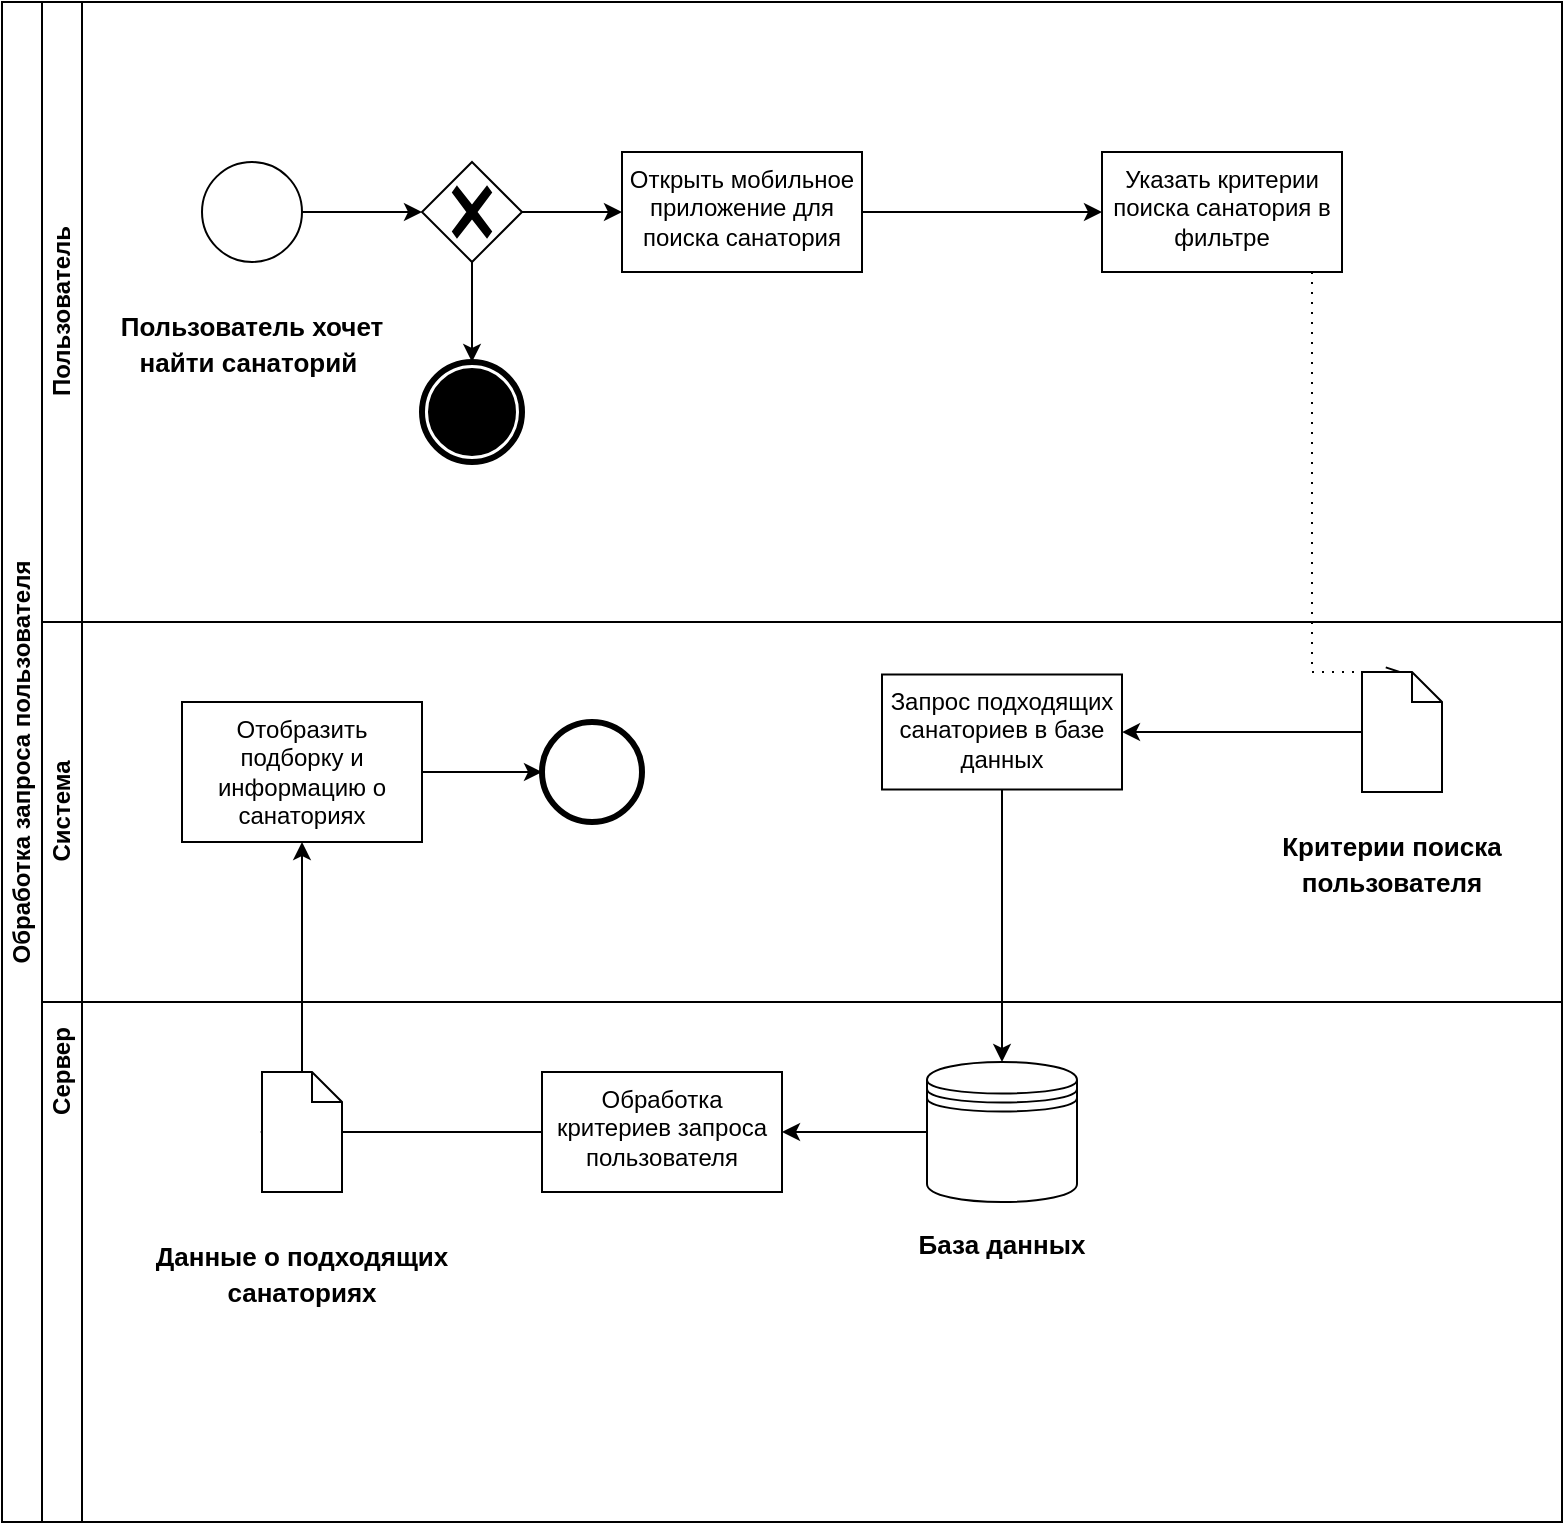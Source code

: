 <mxfile version="20.6.2" type="device"><diagram id="wBj4TRPZjSR9sobJdUFW" name="Страница 1"><mxGraphModel dx="1619" dy="918" grid="1" gridSize="10" guides="1" tooltips="1" connect="1" arrows="1" fold="1" page="1" pageScale="1" pageWidth="827" pageHeight="1169" math="0" shadow="0"><root><mxCell id="0"/><mxCell id="1" parent="0"/><mxCell id="tk3vYsbKjHBz4zrP7Rze-1" value="Обработка запроса пользователя" style="swimlane;html=1;childLayout=stackLayout;resizeParent=1;resizeParentMax=0;horizontal=0;startSize=20;horizontalStack=0;whiteSpace=wrap;" vertex="1" parent="1"><mxGeometry x="50" y="100" width="780" height="760" as="geometry"/></mxCell><mxCell id="tk3vYsbKjHBz4zrP7Rze-2" value="Пользователь" style="swimlane;html=1;startSize=20;horizontal=0;" vertex="1" parent="tk3vYsbKjHBz4zrP7Rze-1"><mxGeometry x="20" width="760" height="310" as="geometry"/></mxCell><mxCell id="tk3vYsbKjHBz4zrP7Rze-7" value="" style="edgeStyle=orthogonalEdgeStyle;rounded=0;orthogonalLoop=1;jettySize=auto;html=1;" edge="1" parent="tk3vYsbKjHBz4zrP7Rze-2" source="-ZjkQzNienULjwoCRRAi-1" target="tk3vYsbKjHBz4zrP7Rze-6"><mxGeometry relative="1" as="geometry"/></mxCell><mxCell id="-ZjkQzNienULjwoCRRAi-1" value="" style="points=[[0.145,0.145,0],[0.5,0,0],[0.855,0.145,0],[1,0.5,0],[0.855,0.855,0],[0.5,1,0],[0.145,0.855,0],[0,0.5,0]];shape=mxgraph.bpmn.event;html=1;verticalLabelPosition=bottom;labelBackgroundColor=#ffffff;verticalAlign=top;align=center;perimeter=ellipsePerimeter;outlineConnect=0;aspect=fixed;outline=standard;symbol=general;" parent="tk3vYsbKjHBz4zrP7Rze-2" vertex="1"><mxGeometry x="80" y="80" width="50" height="50" as="geometry"/></mxCell><mxCell id="tk3vYsbKjHBz4zrP7Rze-5" value="&lt;font style=&quot;font-size: 13px;&quot;&gt;Пользователь хочет найти санаторий&amp;nbsp;&lt;/font&gt;" style="text;strokeColor=none;fillColor=none;html=1;fontSize=15;fontStyle=1;verticalAlign=middle;align=center;whiteSpace=wrap;" vertex="1" parent="tk3vYsbKjHBz4zrP7Rze-2"><mxGeometry x="30" y="130" width="150" height="80" as="geometry"/></mxCell><mxCell id="tk3vYsbKjHBz4zrP7Rze-10" value="" style="edgeStyle=orthogonalEdgeStyle;rounded=0;orthogonalLoop=1;jettySize=auto;html=1;" edge="1" parent="tk3vYsbKjHBz4zrP7Rze-2" source="tk3vYsbKjHBz4zrP7Rze-6" target="tk3vYsbKjHBz4zrP7Rze-9"><mxGeometry relative="1" as="geometry"/></mxCell><mxCell id="tk3vYsbKjHBz4zrP7Rze-12" value="" style="edgeStyle=orthogonalEdgeStyle;rounded=0;orthogonalLoop=1;jettySize=auto;html=1;" edge="1" parent="tk3vYsbKjHBz4zrP7Rze-2" source="tk3vYsbKjHBz4zrP7Rze-6" target="tk3vYsbKjHBz4zrP7Rze-11"><mxGeometry relative="1" as="geometry"/></mxCell><mxCell id="tk3vYsbKjHBz4zrP7Rze-6" value="" style="points=[[0.25,0.25,0],[0.5,0,0],[0.75,0.25,0],[1,0.5,0],[0.75,0.75,0],[0.5,1,0],[0.25,0.75,0],[0,0.5,0]];shape=mxgraph.bpmn.gateway2;html=1;verticalLabelPosition=bottom;labelBackgroundColor=#ffffff;verticalAlign=top;align=center;perimeter=rhombusPerimeter;outlineConnect=0;outline=none;symbol=none;gwType=exclusive;" vertex="1" parent="tk3vYsbKjHBz4zrP7Rze-2"><mxGeometry x="190" y="80" width="50" height="50" as="geometry"/></mxCell><mxCell id="tk3vYsbKjHBz4zrP7Rze-9" value="" style="points=[[0.145,0.145,0],[0.5,0,0],[0.855,0.145,0],[1,0.5,0],[0.855,0.855,0],[0.5,1,0],[0.145,0.855,0],[0,0.5,0]];shape=mxgraph.bpmn.event;html=1;verticalLabelPosition=bottom;labelBackgroundColor=#ffffff;verticalAlign=top;align=center;perimeter=ellipsePerimeter;outlineConnect=0;aspect=fixed;outline=end;symbol=terminate;" vertex="1" parent="tk3vYsbKjHBz4zrP7Rze-2"><mxGeometry x="190" y="180" width="50" height="50" as="geometry"/></mxCell><mxCell id="tk3vYsbKjHBz4zrP7Rze-14" value="" style="edgeStyle=orthogonalEdgeStyle;rounded=0;orthogonalLoop=1;jettySize=auto;html=1;" edge="1" parent="tk3vYsbKjHBz4zrP7Rze-2" source="tk3vYsbKjHBz4zrP7Rze-11" target="tk3vYsbKjHBz4zrP7Rze-13"><mxGeometry relative="1" as="geometry"/></mxCell><mxCell id="tk3vYsbKjHBz4zrP7Rze-11" value="Открыть мобильное приложение для поиска санатория" style="whiteSpace=wrap;html=1;verticalAlign=top;labelBackgroundColor=#ffffff;" vertex="1" parent="tk3vYsbKjHBz4zrP7Rze-2"><mxGeometry x="290" y="75" width="120" height="60" as="geometry"/></mxCell><mxCell id="tk3vYsbKjHBz4zrP7Rze-13" value="Указать критерии поиска санатория в фильтре" style="whiteSpace=wrap;html=1;verticalAlign=top;labelBackgroundColor=#ffffff;" vertex="1" parent="tk3vYsbKjHBz4zrP7Rze-2"><mxGeometry x="530" y="75" width="120" height="60" as="geometry"/></mxCell><mxCell id="tk3vYsbKjHBz4zrP7Rze-16" value="" style="edgeStyle=elbowEdgeStyle;fontSize=12;html=1;endFill=0;startFill=0;endSize=6;startSize=6;dashed=1;dashPattern=1 4;endArrow=openThin;startArrow=none;rounded=0;exitX=0.5;exitY=1;exitDx=0;exitDy=0;entryX=0.5;entryY=0;entryDx=0;entryDy=0;entryPerimeter=0;" edge="1" parent="tk3vYsbKjHBz4zrP7Rze-1" source="tk3vYsbKjHBz4zrP7Rze-13" target="tk3vYsbKjHBz4zrP7Rze-15"><mxGeometry width="160" relative="1" as="geometry"><mxPoint x="280" y="290" as="sourcePoint"/><mxPoint x="570" y="310" as="targetPoint"/></mxGeometry></mxCell><mxCell id="tk3vYsbKjHBz4zrP7Rze-4" value="Сервер" style="swimlane;html=1;startSize=20;horizontal=0;" vertex="1" parent="tk3vYsbKjHBz4zrP7Rze-1"><mxGeometry x="20" y="310" width="760" height="450" as="geometry"/></mxCell><mxCell id="tk3vYsbKjHBz4zrP7Rze-3" value="Система" style="swimlane;html=1;startSize=20;horizontal=0;" vertex="1" parent="tk3vYsbKjHBz4zrP7Rze-4"><mxGeometry width="760" height="190" as="geometry"/></mxCell><mxCell id="tk3vYsbKjHBz4zrP7Rze-19" value="" style="edgeStyle=orthogonalEdgeStyle;rounded=0;orthogonalLoop=1;jettySize=auto;html=1;" edge="1" parent="tk3vYsbKjHBz4zrP7Rze-3" source="tk3vYsbKjHBz4zrP7Rze-15" target="tk3vYsbKjHBz4zrP7Rze-18"><mxGeometry relative="1" as="geometry"/></mxCell><mxCell id="tk3vYsbKjHBz4zrP7Rze-15" value="" style="shape=mxgraph.bpmn.data;labelPosition=center;verticalLabelPosition=bottom;align=center;verticalAlign=top;whiteSpace=wrap;size=15;html=1;" vertex="1" parent="tk3vYsbKjHBz4zrP7Rze-3"><mxGeometry x="660" y="25" width="40" height="60" as="geometry"/></mxCell><mxCell id="tk3vYsbKjHBz4zrP7Rze-17" value="&lt;font style=&quot;font-size: 13px;&quot;&gt;Критерии поиска пользователя&lt;/font&gt;" style="text;strokeColor=none;fillColor=none;html=1;fontSize=15;fontStyle=1;verticalAlign=middle;align=center;whiteSpace=wrap;" vertex="1" parent="tk3vYsbKjHBz4zrP7Rze-3"><mxGeometry x="600" y="80" width="150" height="80" as="geometry"/></mxCell><mxCell id="tk3vYsbKjHBz4zrP7Rze-18" value="Запрос подходящих санаториев в базе данных" style="whiteSpace=wrap;html=1;verticalAlign=top;" vertex="1" parent="tk3vYsbKjHBz4zrP7Rze-3"><mxGeometry x="420" y="26.25" width="120" height="57.5" as="geometry"/></mxCell><mxCell id="tk3vYsbKjHBz4zrP7Rze-35" value="" style="edgeStyle=orthogonalEdgeStyle;rounded=0;orthogonalLoop=1;jettySize=auto;html=1;" edge="1" parent="tk3vYsbKjHBz4zrP7Rze-3" source="tk3vYsbKjHBz4zrP7Rze-31" target="tk3vYsbKjHBz4zrP7Rze-34"><mxGeometry relative="1" as="geometry"/></mxCell><mxCell id="tk3vYsbKjHBz4zrP7Rze-31" value="Отобразить подборку и информацию о санаториях" style="whiteSpace=wrap;html=1;verticalAlign=top;" vertex="1" parent="tk3vYsbKjHBz4zrP7Rze-3"><mxGeometry x="70" y="40" width="120" height="70" as="geometry"/></mxCell><mxCell id="tk3vYsbKjHBz4zrP7Rze-34" value="" style="points=[[0.145,0.145,0],[0.5,0,0],[0.855,0.145,0],[1,0.5,0],[0.855,0.855,0],[0.5,1,0],[0.145,0.855,0],[0,0.5,0]];shape=mxgraph.bpmn.event;html=1;verticalLabelPosition=bottom;labelBackgroundColor=#ffffff;verticalAlign=top;align=center;perimeter=ellipsePerimeter;outlineConnect=0;aspect=fixed;outline=end;symbol=terminate2;" vertex="1" parent="tk3vYsbKjHBz4zrP7Rze-3"><mxGeometry x="250" y="50" width="50" height="50" as="geometry"/></mxCell><mxCell id="tk3vYsbKjHBz4zrP7Rze-26" value="" style="edgeStyle=orthogonalEdgeStyle;rounded=0;orthogonalLoop=1;jettySize=auto;html=1;" edge="1" parent="tk3vYsbKjHBz4zrP7Rze-4" source="tk3vYsbKjHBz4zrP7Rze-21" target="tk3vYsbKjHBz4zrP7Rze-25"><mxGeometry relative="1" as="geometry"/></mxCell><mxCell id="tk3vYsbKjHBz4zrP7Rze-21" value="" style="shape=datastore;whiteSpace=wrap;html=1;labelPosition=center;verticalLabelPosition=bottom;align=center;verticalAlign=top;" vertex="1" parent="tk3vYsbKjHBz4zrP7Rze-4"><mxGeometry x="442.5" y="220" width="75" height="70" as="geometry"/></mxCell><mxCell id="tk3vYsbKjHBz4zrP7Rze-22" value="" style="edgeStyle=orthogonalEdgeStyle;rounded=0;orthogonalLoop=1;jettySize=auto;html=1;" edge="1" parent="tk3vYsbKjHBz4zrP7Rze-4" source="tk3vYsbKjHBz4zrP7Rze-18" target="tk3vYsbKjHBz4zrP7Rze-21"><mxGeometry relative="1" as="geometry"/></mxCell><mxCell id="tk3vYsbKjHBz4zrP7Rze-24" value="&lt;font style=&quot;font-size: 13px;&quot;&gt;База данных&lt;/font&gt;" style="text;strokeColor=none;fillColor=none;html=1;fontSize=15;fontStyle=1;verticalAlign=middle;align=center;whiteSpace=wrap;" vertex="1" parent="tk3vYsbKjHBz4zrP7Rze-4"><mxGeometry x="405" y="270" width="150" height="80" as="geometry"/></mxCell><mxCell id="tk3vYsbKjHBz4zrP7Rze-28" value="" style="edgeStyle=orthogonalEdgeStyle;rounded=0;orthogonalLoop=1;jettySize=auto;html=1;" edge="1" parent="tk3vYsbKjHBz4zrP7Rze-4" source="tk3vYsbKjHBz4zrP7Rze-25"><mxGeometry relative="1" as="geometry"><mxPoint x="109" y="255" as="targetPoint"/></mxGeometry></mxCell><mxCell id="tk3vYsbKjHBz4zrP7Rze-25" value="Обработка критериев запроса пользователя" style="whiteSpace=wrap;html=1;verticalAlign=top;" vertex="1" parent="tk3vYsbKjHBz4zrP7Rze-4"><mxGeometry x="250" y="225" width="120" height="60" as="geometry"/></mxCell><mxCell id="tk3vYsbKjHBz4zrP7Rze-32" value="" style="edgeStyle=orthogonalEdgeStyle;rounded=0;orthogonalLoop=1;jettySize=auto;html=1;" edge="1" parent="tk3vYsbKjHBz4zrP7Rze-4" source="tk3vYsbKjHBz4zrP7Rze-29" target="tk3vYsbKjHBz4zrP7Rze-31"><mxGeometry relative="1" as="geometry"/></mxCell><mxCell id="tk3vYsbKjHBz4zrP7Rze-29" value="" style="shape=mxgraph.bpmn.data;labelPosition=center;verticalLabelPosition=bottom;align=center;verticalAlign=top;whiteSpace=wrap;size=15;html=1;" vertex="1" parent="tk3vYsbKjHBz4zrP7Rze-4"><mxGeometry x="110" y="225" width="40" height="60" as="geometry"/></mxCell><mxCell id="tk3vYsbKjHBz4zrP7Rze-30" value="&lt;font style=&quot;font-size: 13px;&quot;&gt;Данные о подходящих санаториях&lt;/font&gt;" style="text;strokeColor=none;fillColor=none;html=1;fontSize=15;fontStyle=1;verticalAlign=middle;align=center;whiteSpace=wrap;" vertex="1" parent="tk3vYsbKjHBz4zrP7Rze-4"><mxGeometry x="55" y="285" width="150" height="80" as="geometry"/></mxCell></root></mxGraphModel></diagram></mxfile>